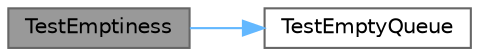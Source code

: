 digraph "TestEmptiness"
{
 // LATEX_PDF_SIZE
  bgcolor="transparent";
  edge [fontname=Helvetica,fontsize=10,labelfontname=Helvetica,labelfontsize=10];
  node [fontname=Helvetica,fontsize=10,shape=box,height=0.2,width=0.4];
  rankdir="LR";
  Node1 [id="Node000001",label="TestEmptiness",height=0.2,width=0.4,color="gray40", fillcolor="grey60", style="filled", fontcolor="black",tooltip=" "];
  Node1 -> Node2 [id="edge1_Node000001_Node000002",color="steelblue1",style="solid",tooltip=" "];
  Node2 [id="Node000002",label="TestEmptyQueue",height=0.2,width=0.4,color="grey40", fillcolor="white", style="filled",URL="$test__concurrent__queue__v2_8cpp.html#a31de6c73815d403da2ddc719069e79f2",tooltip=" "];
}
